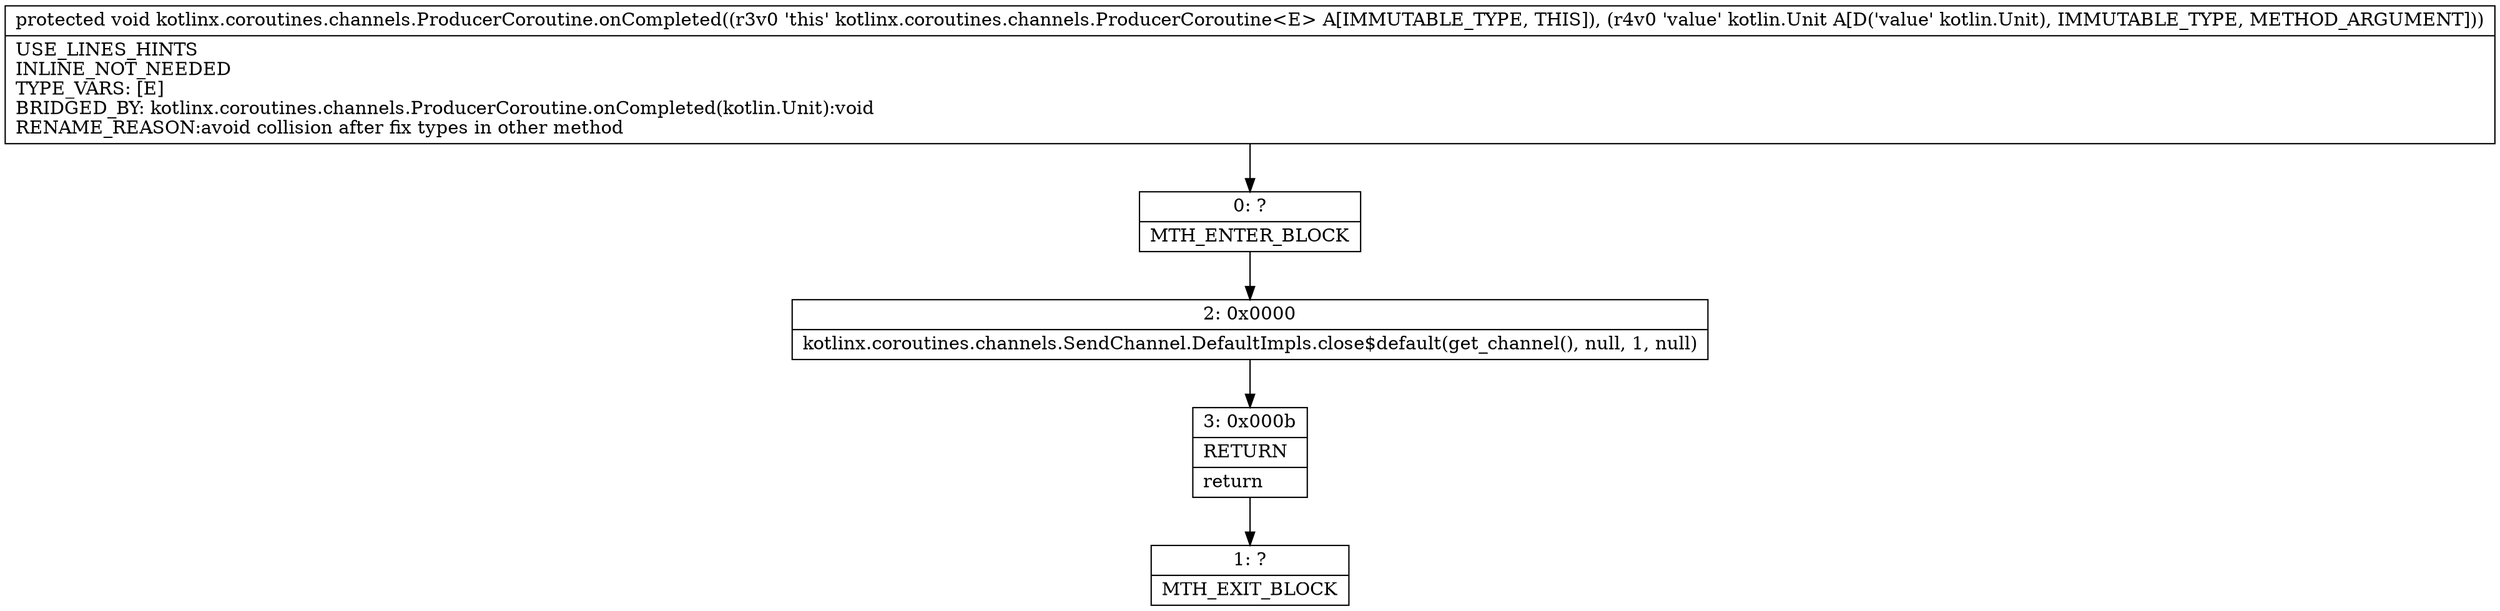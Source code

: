 digraph "CFG forkotlinx.coroutines.channels.ProducerCoroutine.onCompleted(Lkotlin\/Unit;)V" {
Node_0 [shape=record,label="{0\:\ ?|MTH_ENTER_BLOCK\l}"];
Node_2 [shape=record,label="{2\:\ 0x0000|kotlinx.coroutines.channels.SendChannel.DefaultImpls.close$default(get_channel(), null, 1, null)\l}"];
Node_3 [shape=record,label="{3\:\ 0x000b|RETURN\l|return\l}"];
Node_1 [shape=record,label="{1\:\ ?|MTH_EXIT_BLOCK\l}"];
MethodNode[shape=record,label="{protected void kotlinx.coroutines.channels.ProducerCoroutine.onCompleted((r3v0 'this' kotlinx.coroutines.channels.ProducerCoroutine\<E\> A[IMMUTABLE_TYPE, THIS]), (r4v0 'value' kotlin.Unit A[D('value' kotlin.Unit), IMMUTABLE_TYPE, METHOD_ARGUMENT]))  | USE_LINES_HINTS\lINLINE_NOT_NEEDED\lTYPE_VARS: [E]\lBRIDGED_BY: kotlinx.coroutines.channels.ProducerCoroutine.onCompleted(kotlin.Unit):void\lRENAME_REASON:avoid collision after fix types in other method\l}"];
MethodNode -> Node_0;Node_0 -> Node_2;
Node_2 -> Node_3;
Node_3 -> Node_1;
}

